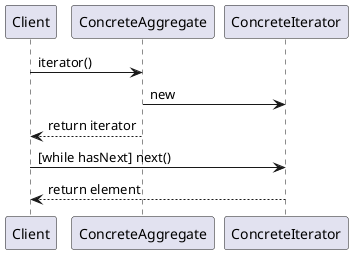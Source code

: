 @startuml IteratorSequence

Client -> ConcreteAggregate: iterator()
ConcreteAggregate -> ConcreteIterator: new
Client <-- ConcreteAggregate: return iterator

Client -> ConcreteIterator: [while hasNext] next()
Client <-- ConcreteIterator: return element

@enduml